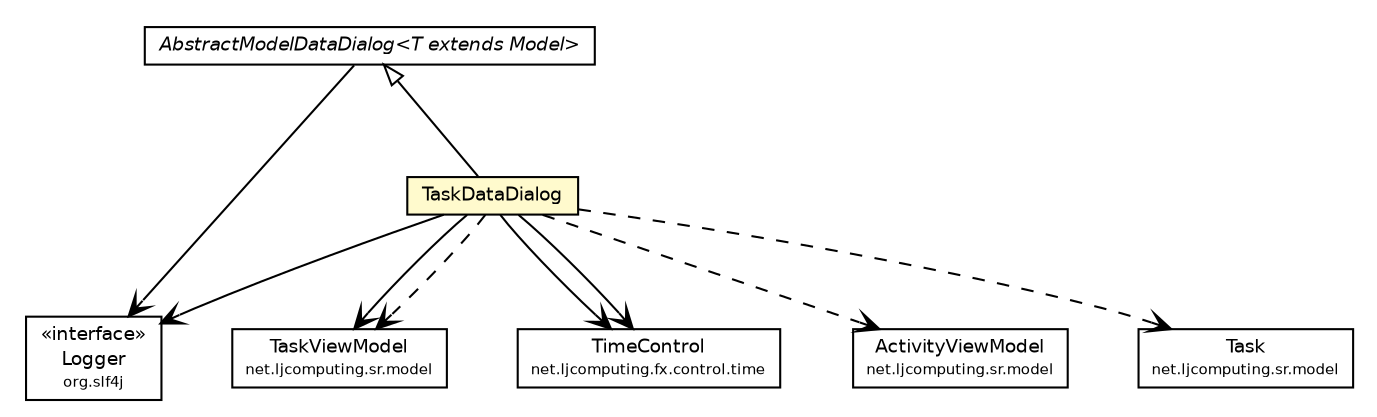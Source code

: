 #!/usr/local/bin/dot
#
# Class diagram 
# Generated by UMLGraph version R5_6 (http://www.umlgraph.org/)
#

digraph G {
	edge [fontname="Helvetica",fontsize=10,labelfontname="Helvetica",labelfontsize=10];
	node [fontname="Helvetica",fontsize=10,shape=plaintext];
	nodesep=0.25;
	ranksep=0.5;
	// net.ljcomputing.sr.fx.dialog.impl.AbstractModelDataDialog<T extends net.ljcomputing.model.Model>
	c1180 [label=<<table title="net.ljcomputing.sr.fx.dialog.impl.AbstractModelDataDialog" border="0" cellborder="1" cellspacing="0" cellpadding="2" port="p" href="./AbstractModelDataDialog.html">
		<tr><td><table border="0" cellspacing="0" cellpadding="1">
<tr><td align="center" balign="center"><font face="Helvetica-Oblique"> AbstractModelDataDialog&lt;T extends Model&gt; </font></td></tr>
		</table></td></tr>
		</table>>, URL="./AbstractModelDataDialog.html", fontname="Helvetica", fontcolor="black", fontsize=9.0];
	// net.ljcomputing.sr.fx.dialog.impl.TaskDataDialog
	c1181 [label=<<table title="net.ljcomputing.sr.fx.dialog.impl.TaskDataDialog" border="0" cellborder="1" cellspacing="0" cellpadding="2" port="p" bgcolor="lemonChiffon" href="./TaskDataDialog.html">
		<tr><td><table border="0" cellspacing="0" cellpadding="1">
<tr><td align="center" balign="center"> TaskDataDialog </td></tr>
		</table></td></tr>
		</table>>, URL="./TaskDataDialog.html", fontname="Helvetica", fontcolor="black", fontsize=9.0];
	//net.ljcomputing.sr.fx.dialog.impl.TaskDataDialog extends net.ljcomputing.sr.fx.dialog.impl.AbstractModelDataDialog<net.ljcomputing.sr.model.TaskViewModel>
	c1180:p -> c1181:p [dir=back,arrowtail=empty];
	// net.ljcomputing.sr.fx.dialog.impl.AbstractModelDataDialog<T extends net.ljcomputing.model.Model> NAVASSOC org.slf4j.Logger
	c1180:p -> c1200:p [taillabel="", label="", headlabel="", fontname="Helvetica", fontcolor="black", fontsize=10.0, color="black", arrowhead=open];
	// net.ljcomputing.sr.fx.dialog.impl.TaskDataDialog NAVASSOC org.slf4j.Logger
	c1181:p -> c1200:p [taillabel="", label="", headlabel="", fontname="Helvetica", fontcolor="black", fontsize=10.0, color="black", arrowhead=open];
	// net.ljcomputing.sr.fx.dialog.impl.TaskDataDialog NAVASSOC net.ljcomputing.sr.model.TaskViewModel
	c1181:p -> c1201:p [taillabel="", label="", headlabel="", fontname="Helvetica", fontcolor="black", fontsize=10.0, color="black", arrowhead=open];
	// net.ljcomputing.sr.fx.dialog.impl.TaskDataDialog NAVASSOC net.ljcomputing.fx.control.time.TimeControl
	c1181:p -> c1202:p [taillabel="", label="", headlabel="", fontname="Helvetica", fontcolor="black", fontsize=10.0, color="black", arrowhead=open];
	// net.ljcomputing.sr.fx.dialog.impl.TaskDataDialog NAVASSOC net.ljcomputing.fx.control.time.TimeControl
	c1181:p -> c1202:p [taillabel="", label="", headlabel="", fontname="Helvetica", fontcolor="black", fontsize=10.0, color="black", arrowhead=open];
	// net.ljcomputing.sr.fx.dialog.impl.TaskDataDialog DEPEND net.ljcomputing.sr.model.ActivityViewModel
	c1181:p -> c1203:p [taillabel="", label="", headlabel="", fontname="Helvetica", fontcolor="black", fontsize=10.0, color="black", arrowhead=open, style=dashed];
	// net.ljcomputing.sr.fx.dialog.impl.TaskDataDialog DEPEND net.ljcomputing.sr.model.TaskViewModel
	c1181:p -> c1201:p [taillabel="", label="", headlabel="", fontname="Helvetica", fontcolor="black", fontsize=10.0, color="black", arrowhead=open, style=dashed];
	// net.ljcomputing.sr.fx.dialog.impl.TaskDataDialog DEPEND net.ljcomputing.sr.model.Task
	c1181:p -> c1204:p [taillabel="", label="", headlabel="", fontname="Helvetica", fontcolor="black", fontsize=10.0, color="black", arrowhead=open, style=dashed];
	// net.ljcomputing.sr.model.ActivityViewModel
	c1203 [label=<<table title="net.ljcomputing.sr.model.ActivityViewModel" border="0" cellborder="1" cellspacing="0" cellpadding="2" port="p">
		<tr><td><table border="0" cellspacing="0" cellpadding="1">
<tr><td align="center" balign="center"> ActivityViewModel </td></tr>
<tr><td align="center" balign="center"><font point-size="7.0"> net.ljcomputing.sr.model </font></td></tr>
		</table></td></tr>
		</table>>, URL="null", fontname="Helvetica", fontcolor="black", fontsize=9.0];
	// net.ljcomputing.sr.model.Task
	c1204 [label=<<table title="net.ljcomputing.sr.model.Task" border="0" cellborder="1" cellspacing="0" cellpadding="2" port="p">
		<tr><td><table border="0" cellspacing="0" cellpadding="1">
<tr><td align="center" balign="center"> Task </td></tr>
<tr><td align="center" balign="center"><font point-size="7.0"> net.ljcomputing.sr.model </font></td></tr>
		</table></td></tr>
		</table>>, URL="null", fontname="Helvetica", fontcolor="black", fontsize=9.0];
	// org.slf4j.Logger
	c1200 [label=<<table title="org.slf4j.Logger" border="0" cellborder="1" cellspacing="0" cellpadding="2" port="p" href="http://www.slf4j.org/apidocs/org/slf4j/Logger.html">
		<tr><td><table border="0" cellspacing="0" cellpadding="1">
<tr><td align="center" balign="center"> &#171;interface&#187; </td></tr>
<tr><td align="center" balign="center"> Logger </td></tr>
<tr><td align="center" balign="center"><font point-size="7.0"> org.slf4j </font></td></tr>
		</table></td></tr>
		</table>>, URL="http://www.slf4j.org/apidocs/org/slf4j/Logger.html", fontname="Helvetica", fontcolor="black", fontsize=9.0];
	// net.ljcomputing.sr.model.TaskViewModel
	c1201 [label=<<table title="net.ljcomputing.sr.model.TaskViewModel" border="0" cellborder="1" cellspacing="0" cellpadding="2" port="p">
		<tr><td><table border="0" cellspacing="0" cellpadding="1">
<tr><td align="center" balign="center"> TaskViewModel </td></tr>
<tr><td align="center" balign="center"><font point-size="7.0"> net.ljcomputing.sr.model </font></td></tr>
		</table></td></tr>
		</table>>, URL="null", fontname="Helvetica", fontcolor="black", fontsize=9.0];
	// net.ljcomputing.fx.control.time.TimeControl
	c1202 [label=<<table title="net.ljcomputing.fx.control.time.TimeControl" border="0" cellborder="1" cellspacing="0" cellpadding="2" port="p">
		<tr><td><table border="0" cellspacing="0" cellpadding="1">
<tr><td align="center" balign="center"> TimeControl </td></tr>
<tr><td align="center" balign="center"><font point-size="7.0"> net.ljcomputing.fx.control.time </font></td></tr>
		</table></td></tr>
		</table>>, URL="null", fontname="Helvetica", fontcolor="black", fontsize=9.0];
}

